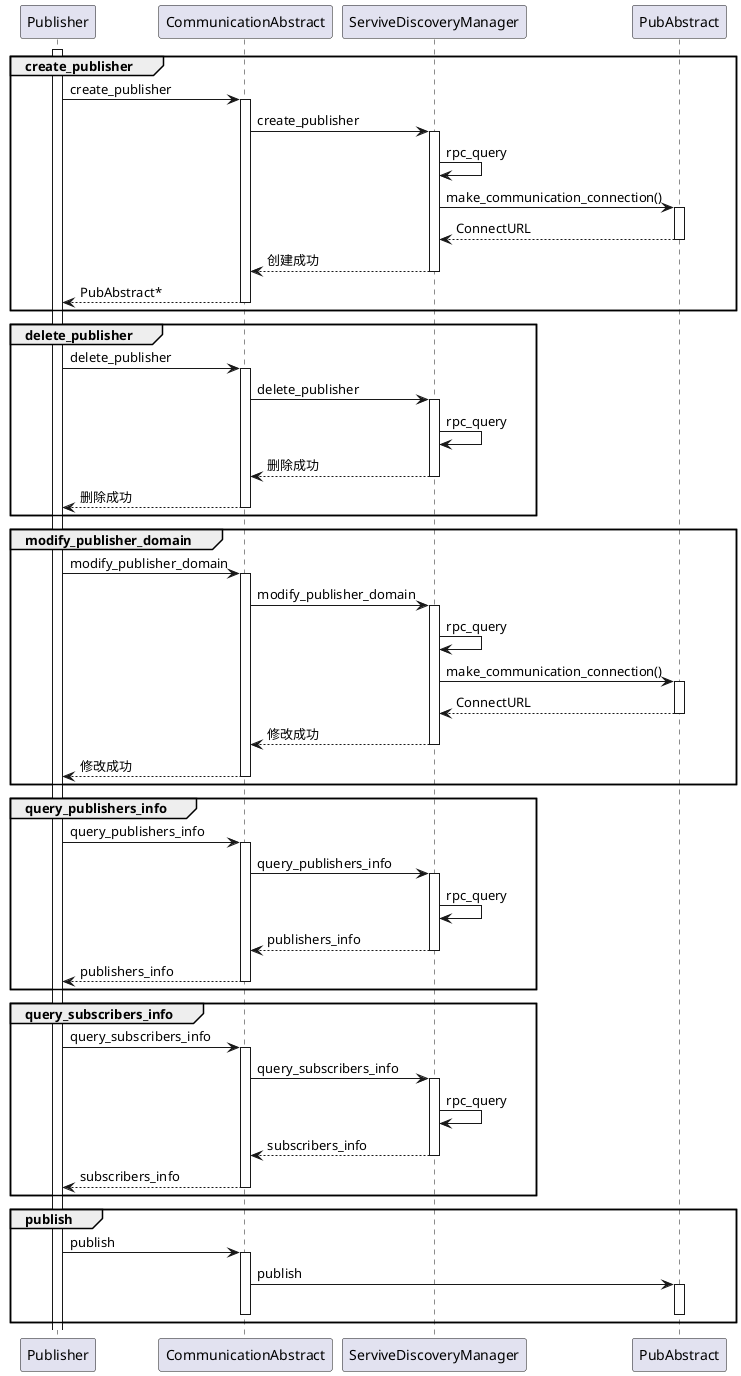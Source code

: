 @startuml
group create_publisher
activate Publisher
Publisher -> CommunicationAbstract : create_publisher
activate CommunicationAbstract
' CommunicationAbstract -> CommunicationAbstract : 创建PubAbstract类
' CommunicationAbstract -> CommunicationAbstract : 生成服务发现请求参数
CommunicationAbstract -> ServiveDiscoveryManager : create_publisher
' deactivate CommunicationAbstract
activate ServiveDiscoveryManager
ServiveDiscoveryManager -> ServiveDiscoveryManager : rpc_query
ServiveDiscoveryManager -> PubAbstract : make_communication_connection()
' deactivate ServiveDiscoveryManager
activate PubAbstract
' PubAbstract -> PubAbstract : 通信链路匹配
PubAbstract --> ServiveDiscoveryManager : ConnectURL
' ServiveDiscoveryManager -> ServiveDiscoveryManager : rpc_query

deactivate PubAbstract

ServiveDiscoveryManager --> CommunicationAbstract : 创建成功
deactivate ServiveDiscoveryManager
CommunicationAbstract --> Publisher : PubAbstract*
deactivate CommunicationAbstract
' deactivate Publisher
end
group delete_publisher
Publisher -> CommunicationAbstract : delete_publisher
activate CommunicationAbstract
' CommunicationAbstract -> CommunicationAbstract : 删除PubAbstract类
' CommunicationAbstract -> CommunicationAbstract : 生成服务发现请求参数
CommunicationAbstract -> ServiveDiscoveryManager : delete_publisher
activate ServiveDiscoveryManager 
ServiveDiscoveryManager -> ServiveDiscoveryManager : rpc_query
ServiveDiscoveryManager --> CommunicationAbstract : 删除成功
deactivate ServiveDiscoveryManager
CommunicationAbstract --> Publisher : 删除成功
deactivate CommunicationAbstract
end
group modify_publisher_domain
Publisher -> CommunicationAbstract : modify_publisher_domain
activate CommunicationAbstract
' CommunicationAbstract -> CommunicationAbstract : 删除PubAbstract类
' CommunicationAbstract -> CommunicationAbstract : 生成服务发现请求参数
CommunicationAbstract -> ServiveDiscoveryManager : modify_publisher_domain
activate ServiveDiscoveryManager 
ServiveDiscoveryManager -> ServiveDiscoveryManager : rpc_query
ServiveDiscoveryManager -> PubAbstract : make_communication_connection()
' deactivate ServiveDiscoveryManager
activate PubAbstract
' PubAbstract -> PubAbstract : 通信链路匹配
PubAbstract --> ServiveDiscoveryManager : ConnectURL
' ServiveDiscoveryManager -> ServiveDiscoveryManager : rpc_query

deactivate PubAbstract
ServiveDiscoveryManager --> CommunicationAbstract : 修改成功
deactivate ServiveDiscoveryManager
CommunicationAbstract --> Publisher : 修改成功
deactivate CommunicationAbstract
end
group query_publishers_info
Publisher -> CommunicationAbstract : query_publishers_info
activate CommunicationAbstract
CommunicationAbstract -> ServiveDiscoveryManager : query_publishers_info
' deactivate CommunicationAbstract
activate ServiveDiscoveryManager
ServiveDiscoveryManager -> ServiveDiscoveryManager : rpc_query
ServiveDiscoveryManager --> CommunicationAbstract : publishers_info
deactivate ServiveDiscoveryManager
CommunicationAbstract --> Publisher : publishers_info
deactivate CommunicationAbstract
end

group query_subscribers_info
Publisher -> CommunicationAbstract : query_subscribers_info
activate CommunicationAbstract
CommunicationAbstract -> ServiveDiscoveryManager : query_subscribers_info
' deactivate CommunicationAbstract
activate ServiveDiscoveryManager
ServiveDiscoveryManager -> ServiveDiscoveryManager : rpc_query
ServiveDiscoveryManager --> CommunicationAbstract : subscribers_info
deactivate ServiveDiscoveryManager
CommunicationAbstract --> Publisher : subscribers_info
deactivate CommunicationAbstract
end

group publish
Publisher -> CommunicationAbstract : publish
activate CommunicationAbstract
CommunicationAbstract -> PubAbstract : publish
activate PubAbstract
deactivate CommunicationAbstract
deactivate PubAbstract
end
@enduml